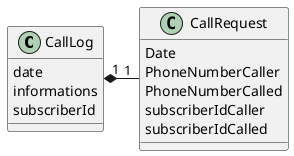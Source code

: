 @startuml

CallLog "1" *-right- "1" CallRequest

CallLog : date
CallLog : informations
CallLog : subscriberId

CallRequest : Date
CallRequest : PhoneNumberCaller
CallRequest : PhoneNumberCalled
CallRequest : subscriberIdCaller
CallRequest : subscriberIdCalled

@enduml